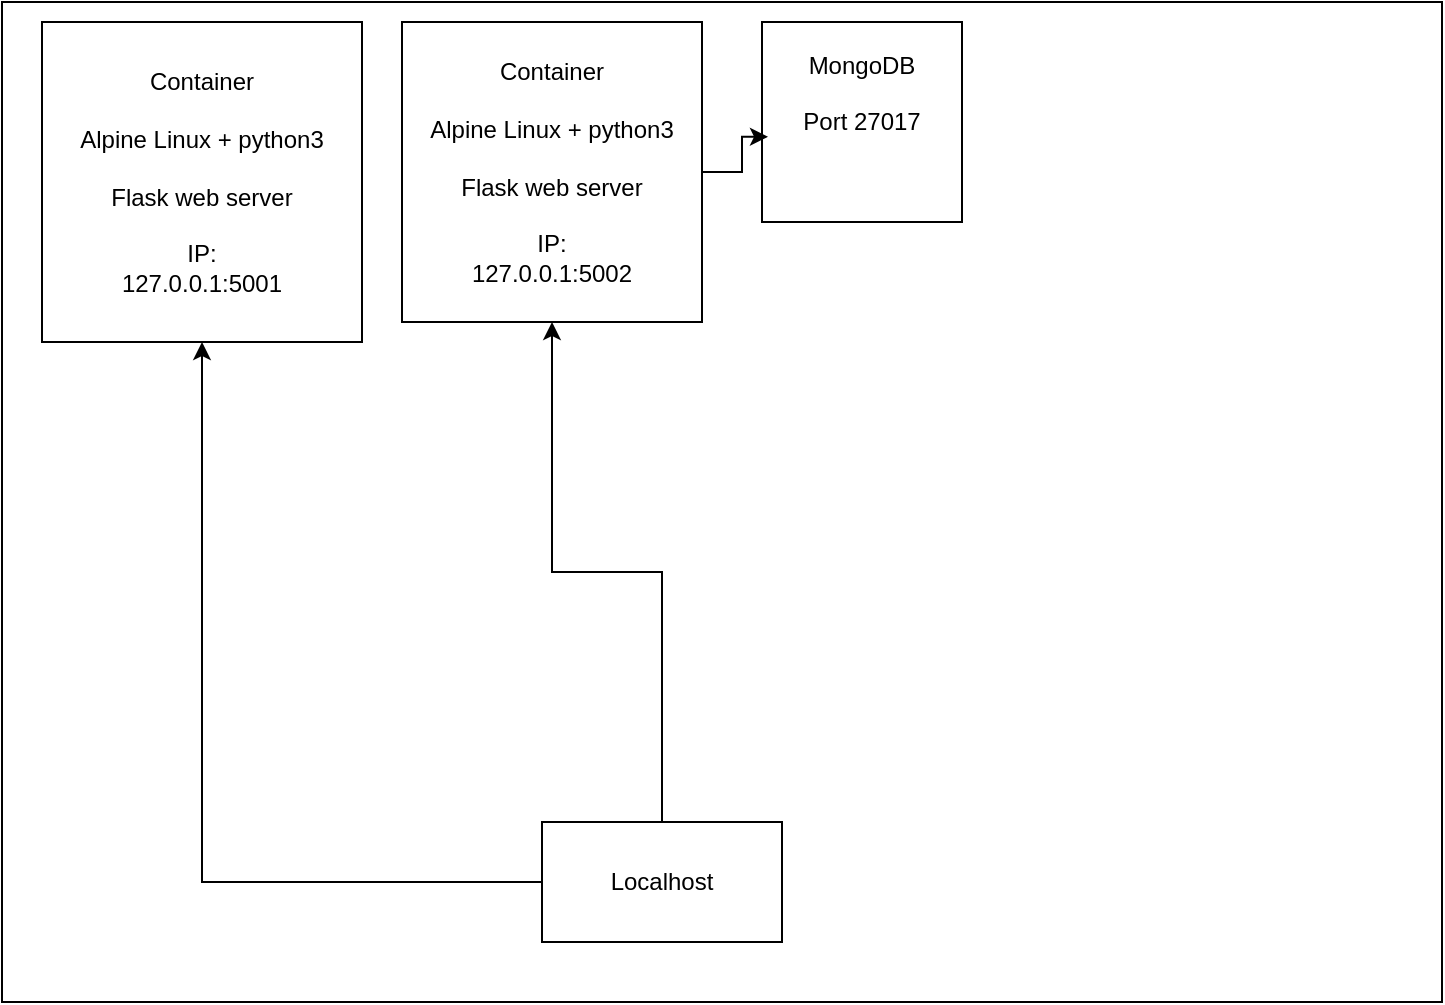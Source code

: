 <mxfile version="26.0.6">
  <diagram name="Page-1" id="B7iBly00r1M10-yXypeE">
    <mxGraphModel dx="1195" dy="658" grid="1" gridSize="10" guides="1" tooltips="1" connect="1" arrows="1" fold="1" page="1" pageScale="1" pageWidth="850" pageHeight="1100" math="0" shadow="0">
      <root>
        <mxCell id="0" />
        <mxCell id="1" parent="0" />
        <mxCell id="bLaivBeO2kU0AsJOEq1G-1" value="" style="rounded=0;whiteSpace=wrap;html=1;" parent="1" vertex="1">
          <mxGeometry x="110" y="190" width="720" height="500" as="geometry" />
        </mxCell>
        <mxCell id="bLaivBeO2kU0AsJOEq1G-2" value="&lt;div&gt;Container&lt;/div&gt;&lt;div&gt;&lt;br&gt;&lt;/div&gt;&lt;div&gt;Alpine Linux + python3&lt;/div&gt;&lt;div&gt;&lt;br&gt;&lt;/div&gt;&lt;div&gt;Flask web server&lt;/div&gt;&lt;div&gt;&lt;br&gt;&lt;/div&gt;&lt;div&gt;IP: &lt;br&gt;&lt;/div&gt;127.0.0.1:5002" style="whiteSpace=wrap;html=1;aspect=fixed;" parent="1" vertex="1">
          <mxGeometry x="310" y="200" width="150" height="150" as="geometry" />
        </mxCell>
        <mxCell id="kfzyKHz202Gi02qHzqS_-1" value="MongoDB&lt;div&gt;&lt;br&gt;&lt;/div&gt;&lt;div&gt;Port 27017&lt;/div&gt;&lt;div&gt;&lt;br&gt;&lt;/div&gt;&lt;div&gt;&amp;nbsp;&lt;br&gt;&lt;/div&gt;" style="whiteSpace=wrap;html=1;aspect=fixed;" parent="1" vertex="1">
          <mxGeometry x="490" y="200" width="100" height="100" as="geometry" />
        </mxCell>
        <mxCell id="40BUUrwjcpZY6FBePm1L-9" style="edgeStyle=orthogonalEdgeStyle;rounded=0;orthogonalLoop=1;jettySize=auto;html=1;" parent="1" source="40BUUrwjcpZY6FBePm1L-3" target="bLaivBeO2kU0AsJOEq1G-2" edge="1">
          <mxGeometry relative="1" as="geometry" />
        </mxCell>
        <mxCell id="SxR1KS9WynTYfv9ovRZq-3" style="edgeStyle=orthogonalEdgeStyle;rounded=0;orthogonalLoop=1;jettySize=auto;html=1;" edge="1" parent="1" source="40BUUrwjcpZY6FBePm1L-3" target="SxR1KS9WynTYfv9ovRZq-1">
          <mxGeometry relative="1" as="geometry" />
        </mxCell>
        <mxCell id="40BUUrwjcpZY6FBePm1L-3" value="Localhost " style="rounded=0;whiteSpace=wrap;html=1;" parent="1" vertex="1">
          <mxGeometry x="380" y="600" width="120" height="60" as="geometry" />
        </mxCell>
        <mxCell id="SxR1KS9WynTYfv9ovRZq-1" value="&lt;div&gt;Container&lt;/div&gt;&lt;div&gt;&lt;br&gt;&lt;/div&gt;&lt;div&gt;Alpine Linux + python3&lt;/div&gt;&lt;div&gt;&lt;br&gt;&lt;/div&gt;&lt;div&gt;Flask web server&lt;/div&gt;&lt;div&gt;&lt;br&gt;&lt;/div&gt;&lt;div&gt;IP: &lt;br&gt;&lt;/div&gt;127.0.0.1:5001" style="whiteSpace=wrap;html=1;aspect=fixed;" vertex="1" parent="1">
          <mxGeometry x="130" y="200" width="160" height="160" as="geometry" />
        </mxCell>
        <mxCell id="SxR1KS9WynTYfv9ovRZq-2" style="edgeStyle=orthogonalEdgeStyle;rounded=0;orthogonalLoop=1;jettySize=auto;html=1;entryX=0.03;entryY=0.574;entryDx=0;entryDy=0;entryPerimeter=0;" edge="1" parent="1" source="bLaivBeO2kU0AsJOEq1G-2" target="kfzyKHz202Gi02qHzqS_-1">
          <mxGeometry relative="1" as="geometry" />
        </mxCell>
      </root>
    </mxGraphModel>
  </diagram>
</mxfile>
